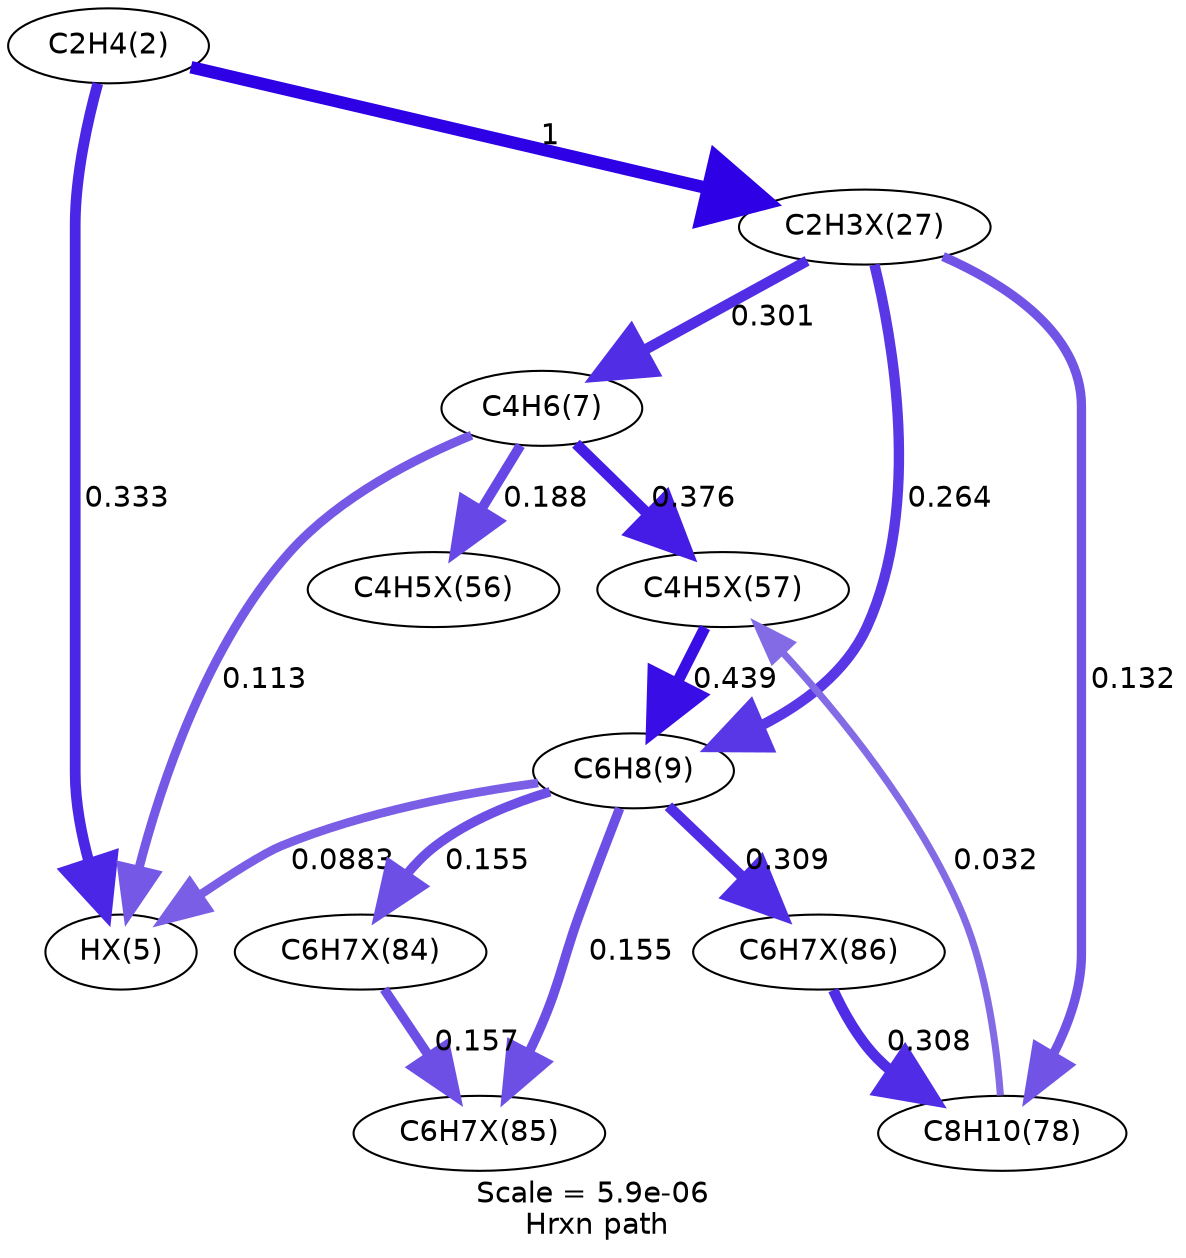 digraph reaction_paths {
center=1;
s5 -> s64[fontname="Helvetica", style="setlinewidth(5.17)", arrowsize=2.59, color="0.7, 0.833, 0.9"
, label=" 0.333"];
s5 -> s65[fontname="Helvetica", style="setlinewidth(6)", arrowsize=3, color="0.7, 1.5, 0.9"
, label=" 1"];
s8 -> s64[fontname="Helvetica", style="setlinewidth(4.35)", arrowsize=2.18, color="0.7, 0.613, 0.9"
, label=" 0.113"];
s9 -> s64[fontname="Helvetica", style="setlinewidth(4.17)", arrowsize=2.08, color="0.7, 0.588, 0.9"
, label=" 0.0883"];
s65 -> s8[fontname="Helvetica", style="setlinewidth(5.09)", arrowsize=2.55, color="0.7, 0.801, 0.9"
, label=" 0.301"];
s65 -> s9[fontname="Helvetica", style="setlinewidth(4.99)", arrowsize=2.5, color="0.7, 0.764, 0.9"
, label=" 0.264"];
s65 -> s11[fontname="Helvetica", style="setlinewidth(4.47)", arrowsize=2.24, color="0.7, 0.632, 0.9"
, label=" 0.132"];
s8 -> s80[fontname="Helvetica", style="setlinewidth(5.26)", arrowsize=2.63, color="0.7, 0.876, 0.9"
, label=" 0.376"];
s8 -> s79[fontname="Helvetica", style="setlinewidth(4.74)", arrowsize=2.37, color="0.7, 0.688, 0.9"
, label=" 0.188"];
s80 -> s9[fontname="Helvetica", style="setlinewidth(5.38)", arrowsize=2.69, color="0.7, 0.939, 0.9"
, label=" 0.439"];
s11 -> s80[fontname="Helvetica", style="setlinewidth(3.4)", arrowsize=1.7, color="0.7, 0.532, 0.9"
, label=" 0.032"];
s9 -> s90[fontname="Helvetica", style="setlinewidth(5.11)", arrowsize=2.56, color="0.7, 0.809, 0.9"
, label=" 0.309"];
s9 -> s89[fontname="Helvetica", style="setlinewidth(4.59)", arrowsize=2.3, color="0.7, 0.655, 0.9"
, label=" 0.155"];
s9 -> s88[fontname="Helvetica", style="setlinewidth(4.59)", arrowsize=2.3, color="0.7, 0.655, 0.9"
, label=" 0.155"];
s90 -> s11[fontname="Helvetica", style="setlinewidth(5.11)", arrowsize=2.56, color="0.7, 0.808, 0.9"
, label=" 0.308"];
s88 -> s89[fontname="Helvetica", style="setlinewidth(4.6)", arrowsize=2.3, color="0.7, 0.657, 0.9"
, label=" 0.157"];
s5 [ fontname="Helvetica", label="C2H4(2)"];
s8 [ fontname="Helvetica", label="C4H6(7)"];
s9 [ fontname="Helvetica", label="C6H8(9)"];
s11 [ fontname="Helvetica", label="C8H10(78)"];
s64 [ fontname="Helvetica", label="HX(5)"];
s65 [ fontname="Helvetica", label="C2H3X(27)"];
s79 [ fontname="Helvetica", label="C4H5X(56)"];
s80 [ fontname="Helvetica", label="C4H5X(57)"];
s88 [ fontname="Helvetica", label="C6H7X(84)"];
s89 [ fontname="Helvetica", label="C6H7X(85)"];
s90 [ fontname="Helvetica", label="C6H7X(86)"];
 label = "Scale = 5.9e-06\l Hrxn path";
 fontname = "Helvetica";
}
